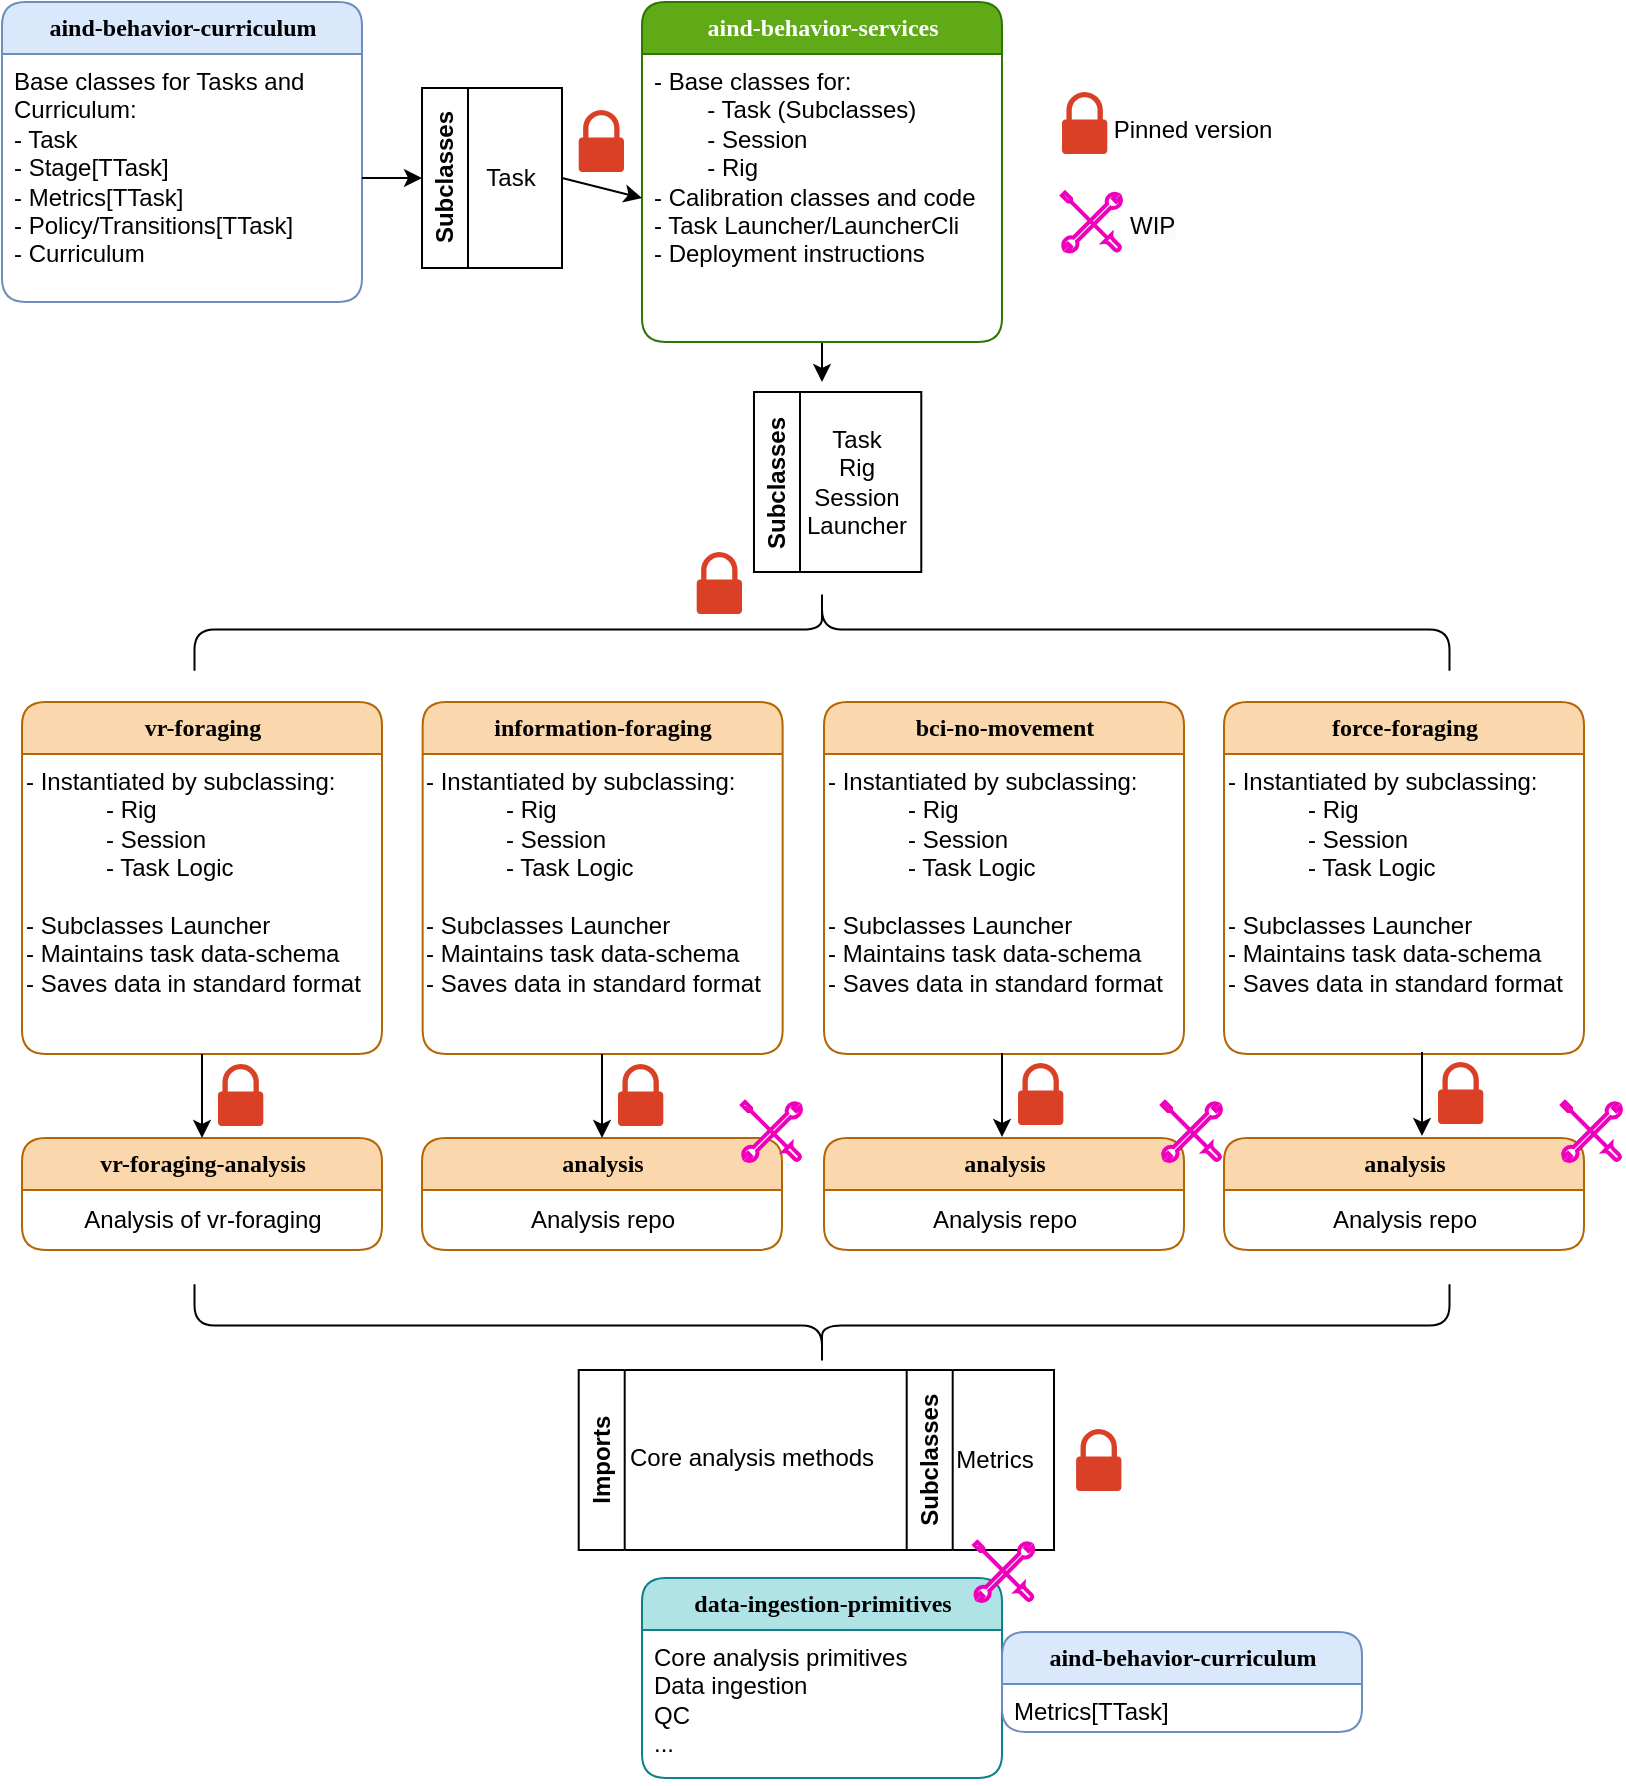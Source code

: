 <mxfile version="24.0.7" type="device">
  <diagram id="C5RBs43oDa-KdzZeNtuy" name="Page-1">
    <mxGraphModel dx="1430" dy="813" grid="1" gridSize="10" guides="1" tooltips="1" connect="1" arrows="1" fold="1" page="1" pageScale="1" pageWidth="827" pageHeight="1169" math="0" shadow="0">
      <root>
        <mxCell id="WIyWlLk6GJQsqaUBKTNV-0" />
        <mxCell id="WIyWlLk6GJQsqaUBKTNV-1" parent="WIyWlLk6GJQsqaUBKTNV-0" />
        <UserObject label="aind-behavior-curriculum" link="https://github.com/AllenNeuralDynamics/aind-behavior-curriculum" id="9tKmkYN3VSaNVDcuLfuS-4">
          <mxCell style="swimlane;fontStyle=1;childLayout=stackLayout;horizontal=1;startSize=26;fillColor=#dae8fc;horizontalStack=0;resizeParent=1;resizeParentMax=0;resizeLast=0;collapsible=1;marginBottom=0;html=1;strokeColor=#6c8ebf;strokeWidth=1;rounded=1;shadow=0;glass=0;fontFamily=Tahoma;fontSize=12;align=center;" parent="WIyWlLk6GJQsqaUBKTNV-1" vertex="1">
            <mxGeometry x="9" y="10" width="180" height="150" as="geometry" />
          </mxCell>
        </UserObject>
        <mxCell id="9tKmkYN3VSaNVDcuLfuS-5" value="Base classes for Tasks and Curriculum:&lt;div&gt;- Task&lt;div&gt;- Stage[T&lt;span style=&quot;background-color: initial;&quot;&gt;Task]&lt;/span&gt;&lt;/div&gt;&lt;div&gt;- Metrics[TTask]&lt;/div&gt;&lt;div&gt;- Policy/Transitions[TTask]&lt;/div&gt;&lt;div&gt;- Curriculum&lt;/div&gt;&lt;div&gt;&lt;div&gt;&lt;br&gt;&lt;/div&gt;&lt;/div&gt;&lt;/div&gt;" style="text;strokeColor=none;fillColor=none;align=left;verticalAlign=top;spacingLeft=4;spacingRight=4;overflow=hidden;rotatable=0;points=[[0,0.5],[1,0.5]];portConstraint=eastwest;whiteSpace=wrap;html=1;imageWidth=46;" parent="9tKmkYN3VSaNVDcuLfuS-4" vertex="1">
          <mxGeometry y="26" width="180" height="124" as="geometry" />
        </mxCell>
        <mxCell id="9tKmkYN3VSaNVDcuLfuS-71" style="edgeStyle=none;rounded=0;orthogonalLoop=1;jettySize=auto;html=1;exitX=0.5;exitY=1;exitDx=0;exitDy=0;" parent="WIyWlLk6GJQsqaUBKTNV-1" source="9tKmkYN3VSaNVDcuLfuS-25" edge="1">
          <mxGeometry relative="1" as="geometry">
            <mxPoint x="419" y="200" as="targetPoint" />
          </mxGeometry>
        </mxCell>
        <UserObject label="aind-behavior-services" link="https://github.com/AllenNeuralDynamics/Aind.Behavior.Services" linkTarget="_blank" id="9tKmkYN3VSaNVDcuLfuS-25">
          <mxCell style="swimlane;fontStyle=1;childLayout=stackLayout;horizontal=1;startSize=26;fillColor=#60a917;horizontalStack=0;resizeParent=1;resizeParentMax=0;resizeLast=0;collapsible=1;marginBottom=0;html=1;strokeColor=#2D7600;strokeWidth=1;rounded=1;shadow=0;glass=0;fontFamily=Tahoma;fontSize=12;align=center;fontColor=#ffffff;" parent="WIyWlLk6GJQsqaUBKTNV-1" vertex="1">
            <mxGeometry x="329" y="10" width="180" height="170" as="geometry" />
          </mxCell>
        </UserObject>
        <mxCell id="9tKmkYN3VSaNVDcuLfuS-26" value="- Base classes for:&lt;div&gt;&lt;span style=&quot;white-space: pre;&quot;&gt;&#x9;&lt;/span&gt;- Task (Subclasses)&lt;/div&gt;&lt;div&gt;&lt;span style=&quot;white-space: pre;&quot;&gt;&#x9;&lt;/span&gt;- Session&lt;/div&gt;&lt;div&gt;&lt;span style=&quot;white-space: pre;&quot;&gt;&#x9;&lt;/span&gt;- Rig&lt;/div&gt;&lt;div&gt;- Calibration classes and code&lt;/div&gt;&lt;div&gt;&lt;div&gt;- Task Launcher/LauncherCli&lt;/div&gt;&lt;/div&gt;&lt;div&gt;- Deployment instructions&lt;/div&gt;" style="text;strokeColor=none;fillColor=none;align=left;verticalAlign=top;spacingLeft=4;spacingRight=4;overflow=hidden;rotatable=0;points=[[0,0.5],[1,0.5]];portConstraint=eastwest;whiteSpace=wrap;html=1;" parent="9tKmkYN3VSaNVDcuLfuS-25" vertex="1">
          <mxGeometry y="26" width="180" height="144" as="geometry" />
        </mxCell>
        <mxCell id="9tKmkYN3VSaNVDcuLfuS-47" style="edgeStyle=none;rounded=0;orthogonalLoop=1;jettySize=auto;html=1;exitX=1;exitY=0.5;exitDx=0;exitDy=0;entryX=0;entryY=0.5;entryDx=0;entryDy=0;" parent="WIyWlLk6GJQsqaUBKTNV-1" source="9tKmkYN3VSaNVDcuLfuS-41" target="9tKmkYN3VSaNVDcuLfuS-26" edge="1">
          <mxGeometry relative="1" as="geometry" />
        </mxCell>
        <mxCell id="9tKmkYN3VSaNVDcuLfuS-41" value="Subclasses" style="swimlane;horizontal=0;whiteSpace=wrap;html=1;" parent="WIyWlLk6GJQsqaUBKTNV-1" vertex="1">
          <mxGeometry x="219" y="53" width="70" height="90" as="geometry">
            <mxRectangle x="100" y="400" width="40" height="90" as="alternateBounds" />
          </mxGeometry>
        </mxCell>
        <mxCell id="9tKmkYN3VSaNVDcuLfuS-42" value="Task" style="text;html=1;align=center;verticalAlign=middle;resizable=0;points=[];autosize=1;strokeColor=none;fillColor=none;" parent="9tKmkYN3VSaNVDcuLfuS-41" vertex="1">
          <mxGeometry x="18.65" y="30" width="50" height="30" as="geometry" />
        </mxCell>
        <mxCell id="9tKmkYN3VSaNVDcuLfuS-46" style="edgeStyle=none;rounded=0;orthogonalLoop=1;jettySize=auto;html=1;exitX=1;exitY=0.5;exitDx=0;exitDy=0;entryX=0;entryY=0.5;entryDx=0;entryDy=0;" parent="WIyWlLk6GJQsqaUBKTNV-1" source="9tKmkYN3VSaNVDcuLfuS-5" target="9tKmkYN3VSaNVDcuLfuS-41" edge="1">
          <mxGeometry relative="1" as="geometry" />
        </mxCell>
        <mxCell id="9tKmkYN3VSaNVDcuLfuS-48" value="" style="sketch=0;pointerEvents=1;shadow=0;dashed=0;html=1;strokeColor=none;labelPosition=center;verticalLabelPosition=bottom;verticalAlign=top;outlineConnect=0;align=center;shape=mxgraph.office.security.lock_protected;fillColor=#DA4026;" parent="WIyWlLk6GJQsqaUBKTNV-1" vertex="1">
          <mxGeometry x="297.35" y="64" width="22.65" height="31" as="geometry" />
        </mxCell>
        <mxCell id="9tKmkYN3VSaNVDcuLfuS-67" value="" style="group" parent="WIyWlLk6GJQsqaUBKTNV-1" connectable="0" vertex="1">
          <mxGeometry x="297.35" y="694" width="274" height="90" as="geometry" />
        </mxCell>
        <mxCell id="9tKmkYN3VSaNVDcuLfuS-63" value="" style="group" parent="9tKmkYN3VSaNVDcuLfuS-67" connectable="0" vertex="1">
          <mxGeometry width="237.65" height="90" as="geometry" />
        </mxCell>
        <mxCell id="9tKmkYN3VSaNVDcuLfuS-55" value="Imports" style="swimlane;horizontal=0;whiteSpace=wrap;html=1;startSize=23;" parent="9tKmkYN3VSaNVDcuLfuS-63" vertex="1">
          <mxGeometry width="180" height="90" as="geometry">
            <mxRectangle x="100" y="400" width="40" height="90" as="alternateBounds" />
          </mxGeometry>
        </mxCell>
        <mxCell id="9tKmkYN3VSaNVDcuLfuS-59" value="Core analysis methods" style="text;html=1;align=left;verticalAlign=middle;resizable=0;points=[];autosize=1;strokeColor=none;fillColor=none;" parent="9tKmkYN3VSaNVDcuLfuS-55" vertex="1">
          <mxGeometry x="24" y="29" width="150" height="30" as="geometry" />
        </mxCell>
        <mxCell id="9tKmkYN3VSaNVDcuLfuS-61" value="Subclasses" style="swimlane;horizontal=0;whiteSpace=wrap;html=1;" parent="9tKmkYN3VSaNVDcuLfuS-63" vertex="1">
          <mxGeometry x="164" width="73.65" height="90" as="geometry">
            <mxRectangle x="100" y="400" width="40" height="90" as="alternateBounds" />
          </mxGeometry>
        </mxCell>
        <mxCell id="9tKmkYN3VSaNVDcuLfuS-62" value="Metrics" style="text;html=1;align=center;verticalAlign=middle;resizable=0;points=[];autosize=1;strokeColor=none;fillColor=none;" parent="9tKmkYN3VSaNVDcuLfuS-61" vertex="1">
          <mxGeometry x="13.65" y="30" width="60" height="30" as="geometry" />
        </mxCell>
        <mxCell id="xOA399cTyoZ_s7aieavf-5" value="" style="sketch=0;pointerEvents=1;shadow=0;dashed=0;html=1;strokeColor=none;labelPosition=center;verticalLabelPosition=bottom;verticalAlign=top;outlineConnect=0;align=center;shape=mxgraph.office.security.lock_protected;fillColor=#DA4026;" vertex="1" parent="9tKmkYN3VSaNVDcuLfuS-67">
          <mxGeometry x="248.7" y="29.5" width="22.65" height="31" as="geometry" />
        </mxCell>
        <mxCell id="9tKmkYN3VSaNVDcuLfuS-79" value="" style="group" parent="WIyWlLk6GJQsqaUBKTNV-1" connectable="0" vertex="1">
          <mxGeometry x="19" y="360" width="781" height="176" as="geometry" />
        </mxCell>
        <UserObject label="vr-foraging" link="https://github.com/AllenNeuralDynamics/Aind.Behavior.Services" linkTarget="_blank" id="9tKmkYN3VSaNVDcuLfuS-53">
          <mxCell style="swimlane;fontStyle=1;childLayout=stackLayout;horizontal=1;startSize=26;fillColor=#fad7ac;horizontalStack=0;resizeParent=1;resizeParentMax=0;resizeLast=0;collapsible=1;marginBottom=0;html=1;strokeColor=#b46504;strokeWidth=1;rounded=1;shadow=0;glass=0;fontFamily=Tahoma;fontSize=12;align=center;" parent="9tKmkYN3VSaNVDcuLfuS-79" vertex="1">
            <mxGeometry width="180" height="176" as="geometry" />
          </mxCell>
        </UserObject>
        <mxCell id="9tKmkYN3VSaNVDcuLfuS-64" value="- Instantiated by subclassing:&lt;blockquote style=&quot;margin: 0 0 0 40px; border: none; padding: 0px;&quot;&gt;&lt;div&gt;- Rig&lt;/div&gt;&lt;div&gt;- Session&lt;/div&gt;&lt;div&gt;- Task Logic&lt;/div&gt;&lt;/blockquote&gt;&lt;div&gt;&lt;br&gt;&lt;/div&gt;&lt;div&gt;- Subclasses Launcher&lt;/div&gt;&lt;div&gt;- Maintains task data-schema&lt;/div&gt;&lt;div&gt;- Saves data in standard format&lt;/div&gt;&lt;div&gt;&lt;br&gt;&lt;/div&gt;" style="text;whiteSpace=wrap;html=1;" parent="9tKmkYN3VSaNVDcuLfuS-53" vertex="1">
          <mxGeometry y="26" width="180" height="150" as="geometry" />
        </mxCell>
        <UserObject label="information-foraging" link="https://github.com/AllenNeuralDynamics/Aind.Behavior.Services" linkTarget="_blank" id="9tKmkYN3VSaNVDcuLfuS-72">
          <mxCell style="swimlane;fontStyle=1;childLayout=stackLayout;horizontal=1;startSize=26;fillColor=#fad7ac;horizontalStack=0;resizeParent=1;resizeParentMax=0;resizeLast=0;collapsible=1;marginBottom=0;html=1;strokeColor=#b46504;strokeWidth=1;rounded=1;shadow=0;glass=0;fontFamily=Tahoma;fontSize=12;align=center;" parent="9tKmkYN3VSaNVDcuLfuS-79" vertex="1">
            <mxGeometry x="200.32" width="180" height="176" as="geometry" />
          </mxCell>
        </UserObject>
        <mxCell id="9tKmkYN3VSaNVDcuLfuS-73" value="- Instantiated by subclassing:&lt;blockquote style=&quot;margin: 0px 0px 0px 40px; border: none; padding: 0px;&quot;&gt;&lt;div&gt;- Rig&lt;/div&gt;&lt;div&gt;- Session&lt;/div&gt;&lt;div&gt;- Task Logic&lt;/div&gt;&lt;/blockquote&gt;&lt;div&gt;&lt;br&gt;&lt;/div&gt;&lt;div&gt;- Subclasses Launcher&lt;/div&gt;&lt;div&gt;- Maintains task data-schema&lt;/div&gt;&lt;div&gt;- Saves data in standard format&lt;/div&gt;&lt;div&gt;&lt;br&gt;&lt;/div&gt;" style="text;whiteSpace=wrap;html=1;" parent="9tKmkYN3VSaNVDcuLfuS-72" vertex="1">
          <mxGeometry y="26" width="180" height="150" as="geometry" />
        </mxCell>
        <UserObject label="bci-no-movement" link="https://github.com/AllenNeuralDynamics/Aind.Behavior.Services" linkTarget="_blank" id="9tKmkYN3VSaNVDcuLfuS-74">
          <mxCell style="swimlane;fontStyle=1;childLayout=stackLayout;horizontal=1;startSize=26;fillColor=#fad7ac;horizontalStack=0;resizeParent=1;resizeParentMax=0;resizeLast=0;collapsible=1;marginBottom=0;html=1;strokeColor=#b46504;strokeWidth=1;rounded=1;shadow=0;glass=0;fontFamily=Tahoma;fontSize=12;align=center;" parent="9tKmkYN3VSaNVDcuLfuS-79" vertex="1">
            <mxGeometry x="401" width="180" height="176" as="geometry" />
          </mxCell>
        </UserObject>
        <mxCell id="9tKmkYN3VSaNVDcuLfuS-75" value="- Instantiated by subclassing:&lt;blockquote style=&quot;margin: 0px 0px 0px 40px; border: none; padding: 0px;&quot;&gt;&lt;div&gt;- Rig&lt;/div&gt;&lt;div&gt;- Session&lt;/div&gt;&lt;div&gt;- Task Logic&lt;/div&gt;&lt;/blockquote&gt;&lt;div&gt;&lt;br&gt;&lt;/div&gt;&lt;div&gt;- Subclasses Launcher&lt;/div&gt;&lt;div&gt;- Maintains task data-schema&lt;/div&gt;&lt;div&gt;- Saves data in standard format&lt;/div&gt;&lt;div&gt;&lt;br&gt;&lt;/div&gt;" style="text;whiteSpace=wrap;html=1;" parent="9tKmkYN3VSaNVDcuLfuS-74" vertex="1">
          <mxGeometry y="26" width="180" height="150" as="geometry" />
        </mxCell>
        <UserObject label="force-foraging" link="https://github.com/AllenNeuralDynamics/Aind.Behavior.Services" linkTarget="_blank" id="9tKmkYN3VSaNVDcuLfuS-77">
          <mxCell style="swimlane;fontStyle=1;childLayout=stackLayout;horizontal=1;startSize=26;fillColor=#fad7ac;horizontalStack=0;resizeParent=1;resizeParentMax=0;resizeLast=0;collapsible=1;marginBottom=0;html=1;strokeColor=#b46504;strokeWidth=1;rounded=1;shadow=0;glass=0;fontFamily=Tahoma;fontSize=12;align=center;" parent="9tKmkYN3VSaNVDcuLfuS-79" vertex="1">
            <mxGeometry x="601" width="180" height="176" as="geometry" />
          </mxCell>
        </UserObject>
        <mxCell id="9tKmkYN3VSaNVDcuLfuS-78" value="- Instantiated by subclassing:&lt;blockquote style=&quot;margin: 0px 0px 0px 40px; border: none; padding: 0px;&quot;&gt;&lt;div&gt;- Rig&lt;/div&gt;&lt;div&gt;- Session&lt;/div&gt;&lt;div&gt;- Task Logic&lt;/div&gt;&lt;/blockquote&gt;&lt;div&gt;&lt;br&gt;&lt;/div&gt;&lt;div&gt;- Subclasses Launcher&lt;/div&gt;&lt;div&gt;- Maintains task data-schema&lt;/div&gt;&lt;div&gt;- Saves data in standard format&lt;/div&gt;&lt;div&gt;&lt;br&gt;&lt;/div&gt;" style="text;whiteSpace=wrap;html=1;" parent="9tKmkYN3VSaNVDcuLfuS-77" vertex="1">
          <mxGeometry y="26" width="180" height="150" as="geometry" />
        </mxCell>
        <mxCell id="9tKmkYN3VSaNVDcuLfuS-82" value="" style="shape=curlyBracket;whiteSpace=wrap;html=1;rounded=1;labelPosition=left;verticalLabelPosition=middle;align=right;verticalAlign=middle;rotation=90;size=0.5;" parent="WIyWlLk6GJQsqaUBKTNV-1" vertex="1">
          <mxGeometry x="398.37" y="10" width="41.25" height="627.5" as="geometry" />
        </mxCell>
        <UserObject label="vr-foraging-analysis" link="https://github.com/AllenNeuralDynamics/Aind.Behavior.Services" linkTarget="_blank" id="9tKmkYN3VSaNVDcuLfuS-85">
          <mxCell style="swimlane;fontStyle=1;childLayout=stackLayout;horizontal=1;startSize=26;fillColor=#fad7ac;horizontalStack=0;resizeParent=1;resizeParentMax=0;resizeLast=0;collapsible=1;marginBottom=0;html=1;strokeColor=#b46504;strokeWidth=1;rounded=1;shadow=0;glass=0;fontFamily=Tahoma;fontSize=12;align=center;" parent="WIyWlLk6GJQsqaUBKTNV-1" vertex="1">
            <mxGeometry x="19" y="578" width="180" height="56" as="geometry" />
          </mxCell>
        </UserObject>
        <mxCell id="9tKmkYN3VSaNVDcuLfuS-87" value="Analysis of vr-foraging" style="text;html=1;align=center;verticalAlign=middle;resizable=0;points=[];autosize=1;strokeColor=none;fillColor=none;" parent="9tKmkYN3VSaNVDcuLfuS-85" vertex="1">
          <mxGeometry y="26" width="180" height="30" as="geometry" />
        </mxCell>
        <UserObject label="data-ingestion-primitives" link="https://github.com/AllenNeuralDynamics/Aind.Behavior.Services" linkTarget="_blank" id="9tKmkYN3VSaNVDcuLfuS-89">
          <mxCell style="swimlane;fontStyle=1;childLayout=stackLayout;horizontal=1;startSize=26;fillColor=#b0e3e6;horizontalStack=0;resizeParent=1;resizeParentMax=0;resizeLast=0;collapsible=1;marginBottom=0;html=1;strokeColor=#0e8088;strokeWidth=1;rounded=1;shadow=0;glass=0;fontFamily=Tahoma;fontSize=12;align=center;" parent="WIyWlLk6GJQsqaUBKTNV-1" vertex="1">
            <mxGeometry x="329.01" y="798" width="180" height="100" as="geometry" />
          </mxCell>
        </UserObject>
        <mxCell id="9tKmkYN3VSaNVDcuLfuS-90" value="Core analysis primitives&lt;div&gt;Data ingestion&lt;/div&gt;&lt;div&gt;QC&lt;/div&gt;&lt;div&gt;...&lt;/div&gt;" style="text;strokeColor=none;fillColor=none;align=left;verticalAlign=top;spacingLeft=4;spacingRight=4;overflow=hidden;rotatable=0;points=[[0,0.5],[1,0.5]];portConstraint=eastwest;whiteSpace=wrap;html=1;" parent="9tKmkYN3VSaNVDcuLfuS-89" vertex="1">
          <mxGeometry y="26" width="180" height="74" as="geometry" />
        </mxCell>
        <mxCell id="9tKmkYN3VSaNVDcuLfuS-91" style="edgeStyle=none;rounded=0;orthogonalLoop=1;jettySize=auto;html=1;exitX=0.5;exitY=1;exitDx=0;exitDy=0;entryX=0.5;entryY=0;entryDx=0;entryDy=0;" parent="WIyWlLk6GJQsqaUBKTNV-1" source="9tKmkYN3VSaNVDcuLfuS-64" target="9tKmkYN3VSaNVDcuLfuS-85" edge="1">
          <mxGeometry relative="1" as="geometry" />
        </mxCell>
        <mxCell id="9tKmkYN3VSaNVDcuLfuS-92" value="" style="shape=curlyBracket;whiteSpace=wrap;html=1;rounded=1;labelPosition=left;verticalLabelPosition=middle;align=right;verticalAlign=middle;rotation=-90;size=0.5;" parent="WIyWlLk6GJQsqaUBKTNV-1" vertex="1">
          <mxGeometry x="398.38" y="358" width="41.25" height="627.5" as="geometry" />
        </mxCell>
        <mxCell id="9tKmkYN3VSaNVDcuLfuS-93" value="" style="sketch=0;pointerEvents=1;shadow=0;dashed=0;html=1;strokeColor=none;labelPosition=center;verticalLabelPosition=bottom;verticalAlign=top;outlineConnect=0;align=center;shape=mxgraph.office.security.lock_protected;fillColor=#DA4026;" parent="WIyWlLk6GJQsqaUBKTNV-1" vertex="1">
          <mxGeometry x="356.35" y="285" width="22.65" height="31" as="geometry" />
        </mxCell>
        <mxCell id="9tKmkYN3VSaNVDcuLfuS-94" value="" style="sketch=0;pointerEvents=1;shadow=0;dashed=0;html=1;strokeColor=none;labelPosition=center;verticalLabelPosition=bottom;verticalAlign=top;outlineConnect=0;align=center;shape=mxgraph.office.security.lock_protected;fillColor=#DA4026;" parent="WIyWlLk6GJQsqaUBKTNV-1" vertex="1">
          <mxGeometry x="117.0" y="541" width="22.65" height="31" as="geometry" />
        </mxCell>
        <UserObject label="analysis" link="https://github.com/AllenNeuralDynamics/Aind.Behavior.Services" linkTarget="_blank" id="9tKmkYN3VSaNVDcuLfuS-95">
          <mxCell style="swimlane;fontStyle=1;childLayout=stackLayout;horizontal=1;startSize=26;fillColor=#fad7ac;horizontalStack=0;resizeParent=1;resizeParentMax=0;resizeLast=0;collapsible=1;marginBottom=0;html=1;strokeColor=#b46504;strokeWidth=1;rounded=1;shadow=0;glass=0;fontFamily=Tahoma;fontSize=12;align=center;" parent="WIyWlLk6GJQsqaUBKTNV-1" vertex="1">
            <mxGeometry x="219" y="578" width="180" height="56" as="geometry" />
          </mxCell>
        </UserObject>
        <mxCell id="9tKmkYN3VSaNVDcuLfuS-96" value="Analysis repo" style="text;html=1;align=center;verticalAlign=middle;resizable=0;points=[];autosize=1;strokeColor=none;fillColor=none;" parent="9tKmkYN3VSaNVDcuLfuS-95" vertex="1">
          <mxGeometry y="26" width="180" height="30" as="geometry" />
        </mxCell>
        <UserObject label="analysis" link="https://github.com/AllenNeuralDynamics/Aind.Behavior.Services" linkTarget="_blank" id="9tKmkYN3VSaNVDcuLfuS-97">
          <mxCell style="swimlane;fontStyle=1;childLayout=stackLayout;horizontal=1;startSize=26;fillColor=#fad7ac;horizontalStack=0;resizeParent=1;resizeParentMax=0;resizeLast=0;collapsible=1;marginBottom=0;html=1;strokeColor=#b46504;strokeWidth=1;rounded=1;shadow=0;glass=0;fontFamily=Tahoma;fontSize=12;align=center;" parent="WIyWlLk6GJQsqaUBKTNV-1" vertex="1">
            <mxGeometry x="420" y="578" width="180" height="56" as="geometry" />
          </mxCell>
        </UserObject>
        <mxCell id="9tKmkYN3VSaNVDcuLfuS-98" value="Analysis repo" style="text;html=1;align=center;verticalAlign=middle;resizable=0;points=[];autosize=1;strokeColor=none;fillColor=none;" parent="9tKmkYN3VSaNVDcuLfuS-97" vertex="1">
          <mxGeometry y="26" width="180" height="30" as="geometry" />
        </mxCell>
        <UserObject label="analysis" link="https://github.com/AllenNeuralDynamics/Aind.Behavior.Services" linkTarget="_blank" id="9tKmkYN3VSaNVDcuLfuS-99">
          <mxCell style="swimlane;fontStyle=1;childLayout=stackLayout;horizontal=1;startSize=26;fillColor=#fad7ac;horizontalStack=0;resizeParent=1;resizeParentMax=0;resizeLast=0;collapsible=1;marginBottom=0;html=1;strokeColor=#b46504;strokeWidth=1;rounded=1;shadow=0;glass=0;fontFamily=Tahoma;fontSize=12;align=center;" parent="WIyWlLk6GJQsqaUBKTNV-1" vertex="1">
            <mxGeometry x="620" y="578" width="180" height="56" as="geometry" />
          </mxCell>
        </UserObject>
        <mxCell id="9tKmkYN3VSaNVDcuLfuS-100" value="Analysis repo" style="text;html=1;align=center;verticalAlign=middle;resizable=0;points=[];autosize=1;strokeColor=none;fillColor=none;" parent="9tKmkYN3VSaNVDcuLfuS-99" vertex="1">
          <mxGeometry y="26" width="180" height="30" as="geometry" />
        </mxCell>
        <mxCell id="9tKmkYN3VSaNVDcuLfuS-101" value="" style="html=1;verticalLabelPosition=bottom;align=center;labelBackgroundColor=#ffffff;verticalAlign=top;strokeWidth=2;strokeColor=#f000bc;shadow=0;dashed=0;shape=mxgraph.ios7.icons.tools;pointerEvents=1" parent="WIyWlLk6GJQsqaUBKTNV-1" vertex="1">
          <mxGeometry x="379" y="560" width="29.7" height="29.7" as="geometry" />
        </mxCell>
        <mxCell id="9tKmkYN3VSaNVDcuLfuS-102" value="" style="html=1;verticalLabelPosition=bottom;align=center;labelBackgroundColor=#ffffff;verticalAlign=top;strokeWidth=2;strokeColor=#f000bc;shadow=0;dashed=0;shape=mxgraph.ios7.icons.tools;pointerEvents=1" parent="WIyWlLk6GJQsqaUBKTNV-1" vertex="1">
          <mxGeometry x="495.15" y="780" width="29.7" height="29.7" as="geometry" />
        </mxCell>
        <mxCell id="9tKmkYN3VSaNVDcuLfuS-103" value="" style="html=1;verticalLabelPosition=bottom;align=center;labelBackgroundColor=#ffffff;verticalAlign=top;strokeWidth=2;strokeColor=#f000bc;shadow=0;dashed=0;shape=mxgraph.ios7.icons.tools;pointerEvents=1" parent="WIyWlLk6GJQsqaUBKTNV-1" vertex="1">
          <mxGeometry x="589" y="560" width="29.7" height="29.7" as="geometry" />
        </mxCell>
        <mxCell id="9tKmkYN3VSaNVDcuLfuS-104" value="" style="html=1;verticalLabelPosition=bottom;align=center;labelBackgroundColor=#ffffff;verticalAlign=top;strokeWidth=2;strokeColor=#f000bc;shadow=0;dashed=0;shape=mxgraph.ios7.icons.tools;pointerEvents=1" parent="WIyWlLk6GJQsqaUBKTNV-1" vertex="1">
          <mxGeometry x="789" y="560" width="29.7" height="29.7" as="geometry" />
        </mxCell>
        <mxCell id="9tKmkYN3VSaNVDcuLfuS-105" style="edgeStyle=none;rounded=0;orthogonalLoop=1;jettySize=auto;html=1;exitX=0.5;exitY=1;exitDx=0;exitDy=0;entryX=0.5;entryY=0;entryDx=0;entryDy=0;" parent="WIyWlLk6GJQsqaUBKTNV-1" edge="1">
          <mxGeometry relative="1" as="geometry">
            <mxPoint x="309" y="536" as="sourcePoint" />
            <mxPoint x="309" y="578" as="targetPoint" />
          </mxGeometry>
        </mxCell>
        <mxCell id="9tKmkYN3VSaNVDcuLfuS-106" value="" style="sketch=0;pointerEvents=1;shadow=0;dashed=0;html=1;strokeColor=none;labelPosition=center;verticalLabelPosition=bottom;verticalAlign=top;outlineConnect=0;align=center;shape=mxgraph.office.security.lock_protected;fillColor=#DA4026;" parent="WIyWlLk6GJQsqaUBKTNV-1" vertex="1">
          <mxGeometry x="317" y="541" width="22.65" height="31" as="geometry" />
        </mxCell>
        <mxCell id="9tKmkYN3VSaNVDcuLfuS-107" style="edgeStyle=none;rounded=0;orthogonalLoop=1;jettySize=auto;html=1;exitX=0.5;exitY=1;exitDx=0;exitDy=0;entryX=0.5;entryY=0;entryDx=0;entryDy=0;" parent="WIyWlLk6GJQsqaUBKTNV-1" edge="1">
          <mxGeometry relative="1" as="geometry">
            <mxPoint x="509.01" y="535.5" as="sourcePoint" />
            <mxPoint x="509.01" y="577.5" as="targetPoint" />
          </mxGeometry>
        </mxCell>
        <mxCell id="9tKmkYN3VSaNVDcuLfuS-108" value="" style="sketch=0;pointerEvents=1;shadow=0;dashed=0;html=1;strokeColor=none;labelPosition=center;verticalLabelPosition=bottom;verticalAlign=top;outlineConnect=0;align=center;shape=mxgraph.office.security.lock_protected;fillColor=#DA4026;" parent="WIyWlLk6GJQsqaUBKTNV-1" vertex="1">
          <mxGeometry x="517.01" y="540.5" width="22.65" height="31" as="geometry" />
        </mxCell>
        <mxCell id="9tKmkYN3VSaNVDcuLfuS-110" style="edgeStyle=none;rounded=0;orthogonalLoop=1;jettySize=auto;html=1;exitX=0.5;exitY=1;exitDx=0;exitDy=0;entryX=0.5;entryY=0;entryDx=0;entryDy=0;" parent="WIyWlLk6GJQsqaUBKTNV-1" edge="1">
          <mxGeometry relative="1" as="geometry">
            <mxPoint x="719" y="535" as="sourcePoint" />
            <mxPoint x="719" y="577" as="targetPoint" />
          </mxGeometry>
        </mxCell>
        <mxCell id="9tKmkYN3VSaNVDcuLfuS-111" value="" style="sketch=0;pointerEvents=1;shadow=0;dashed=0;html=1;strokeColor=none;labelPosition=center;verticalLabelPosition=bottom;verticalAlign=top;outlineConnect=0;align=center;shape=mxgraph.office.security.lock_protected;fillColor=#DA4026;" parent="WIyWlLk6GJQsqaUBKTNV-1" vertex="1">
          <mxGeometry x="727" y="540" width="22.65" height="31" as="geometry" />
        </mxCell>
        <UserObject label="aind-behavior-curriculum" link="https://github.com/AllenNeuralDynamics/aind-behavior-curriculum" id="8X8C2J1BXfrNzYYVbqU8-5">
          <mxCell style="swimlane;fontStyle=1;childLayout=stackLayout;horizontal=1;startSize=26;fillColor=#dae8fc;horizontalStack=0;resizeParent=1;resizeParentMax=0;resizeLast=0;collapsible=1;marginBottom=0;html=1;strokeColor=#6c8ebf;strokeWidth=1;rounded=1;shadow=0;glass=0;fontFamily=Tahoma;fontSize=12;align=center;" parent="WIyWlLk6GJQsqaUBKTNV-1" vertex="1">
            <mxGeometry x="509.01" y="825" width="180" height="50" as="geometry" />
          </mxCell>
        </UserObject>
        <mxCell id="8X8C2J1BXfrNzYYVbqU8-6" value="&lt;div&gt;&lt;div&gt;&lt;div&gt;Metrics[TTask]&lt;/div&gt;&lt;/div&gt;&lt;/div&gt;" style="text;strokeColor=none;fillColor=none;align=left;verticalAlign=top;spacingLeft=4;spacingRight=4;overflow=hidden;rotatable=0;points=[[0,0.5],[1,0.5]];portConstraint=eastwest;whiteSpace=wrap;html=1;imageWidth=46;" parent="8X8C2J1BXfrNzYYVbqU8-5" vertex="1">
          <mxGeometry y="26" width="180" height="24" as="geometry" />
        </mxCell>
        <mxCell id="xOA399cTyoZ_s7aieavf-1" value="" style="group" vertex="1" connectable="0" parent="WIyWlLk6GJQsqaUBKTNV-1">
          <mxGeometry x="539" y="55" width="131.7" height="93.3" as="geometry" />
        </mxCell>
        <mxCell id="9tKmkYN3VSaNVDcuLfuS-49" value="" style="group" parent="xOA399cTyoZ_s7aieavf-1" connectable="0" vertex="1">
          <mxGeometry width="115" height="34" as="geometry" />
        </mxCell>
        <mxCell id="9tKmkYN3VSaNVDcuLfuS-32" value="" style="sketch=0;pointerEvents=1;shadow=0;dashed=0;html=1;strokeColor=none;labelPosition=center;verticalLabelPosition=bottom;verticalAlign=top;outlineConnect=0;align=center;shape=mxgraph.office.security.lock_protected;fillColor=#DA4026;" parent="9tKmkYN3VSaNVDcuLfuS-49" vertex="1">
          <mxGeometry width="22.65" height="31" as="geometry" />
        </mxCell>
        <mxCell id="9tKmkYN3VSaNVDcuLfuS-40" value="Pinned version" style="text;html=1;align=center;verticalAlign=middle;resizable=0;points=[];autosize=1;strokeColor=none;fillColor=none;" parent="9tKmkYN3VSaNVDcuLfuS-49" vertex="1">
          <mxGeometry x="15" y="4" width="100" height="30" as="geometry" />
        </mxCell>
        <mxCell id="0joXK_ut1vHUTasrbawd-0" value="" style="html=1;verticalLabelPosition=bottom;align=center;labelBackgroundColor=#ffffff;verticalAlign=top;strokeWidth=2;strokeColor=#f000bc;shadow=0;dashed=0;shape=mxgraph.ios7.icons.tools;pointerEvents=1" parent="xOA399cTyoZ_s7aieavf-1" vertex="1">
          <mxGeometry y="50.3" width="29.7" height="29.7" as="geometry" />
        </mxCell>
        <mxCell id="0joXK_ut1vHUTasrbawd-4" value="&lt;span style=&quot;color: rgb(0, 0, 0); font-family: Helvetica; font-size: 12px; font-style: normal; font-variant-ligatures: normal; font-variant-caps: normal; font-weight: 400; letter-spacing: normal; orphans: 2; text-align: center; text-indent: 0px; text-transform: none; widows: 2; word-spacing: 0px; -webkit-text-stroke-width: 0px; white-space: nowrap; background-color: rgb(251, 251, 251); text-decoration-thickness: initial; text-decoration-style: initial; text-decoration-color: initial; display: inline !important; float: none;&quot;&gt;WIP&lt;/span&gt;" style="text;whiteSpace=wrap;html=1;" parent="xOA399cTyoZ_s7aieavf-1" vertex="1">
          <mxGeometry x="31.7" y="53.3" width="100" height="40" as="geometry" />
        </mxCell>
        <mxCell id="xOA399cTyoZ_s7aieavf-2" value="Subclasses" style="swimlane;horizontal=0;whiteSpace=wrap;html=1;" vertex="1" parent="WIyWlLk6GJQsqaUBKTNV-1">
          <mxGeometry x="384.99" y="205" width="83.65" height="90" as="geometry">
            <mxRectangle x="100" y="400" width="40" height="90" as="alternateBounds" />
          </mxGeometry>
        </mxCell>
        <mxCell id="xOA399cTyoZ_s7aieavf-3" value="Task&lt;div&gt;Rig&lt;/div&gt;&lt;div&gt;Session&lt;/div&gt;&lt;div&gt;Launcher&lt;/div&gt;" style="text;html=1;align=center;verticalAlign=middle;resizable=0;points=[];autosize=1;strokeColor=none;fillColor=none;" vertex="1" parent="xOA399cTyoZ_s7aieavf-2">
          <mxGeometry x="15.65" y="10" width="70" height="70" as="geometry" />
        </mxCell>
      </root>
    </mxGraphModel>
  </diagram>
</mxfile>
